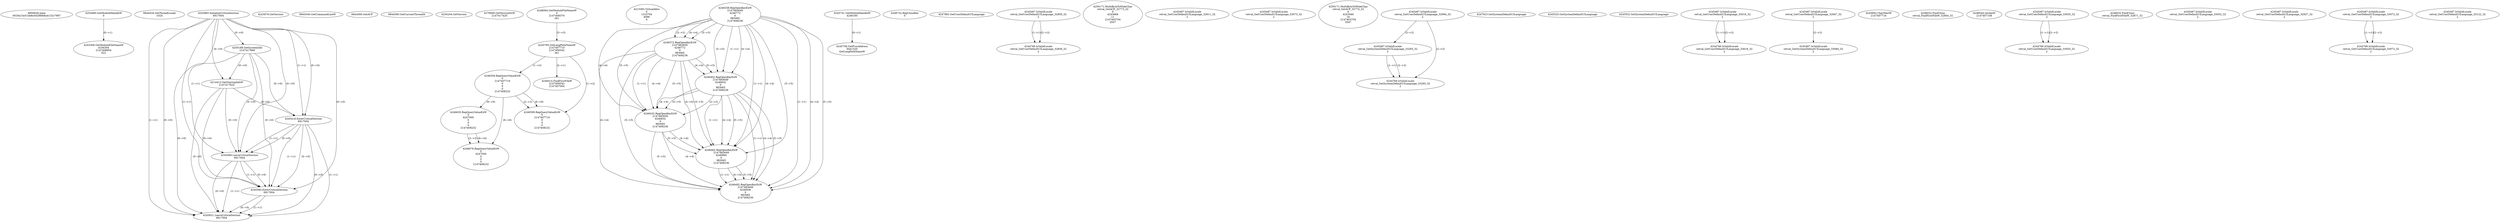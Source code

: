 // Global SCDG with merge call
digraph {
	0 [label="6850628.main
0020a15e51eb8c04296fe6a4132c7987"]
	1 [label="4254480.GetModuleHandleW
0"]
	2 [label="6844434.SetThreadLocale
1024"]
	3 [label="4243965.InitializeCriticalSection
6917004"]
	4 [label="4243979.GetVersion
"]
	5 [label="4250188.GetSystemInfo
2147417660"]
	3 -> 5 [label="(0-->0)"]
	6 [label="6844540.GetCommandLineW
"]
	7 [label="4214413.GetStartupInfoW
2147417624"]
	3 -> 7 [label="(0-->0)"]
	5 -> 7 [label="(0-->0)"]
	8 [label="6844560.GetACP
"]
	9 [label="6844580.GetCurrentThreadId
"]
	10 [label="4250204.GetVersion
"]
	11 [label="4276690.GetVersionExW
2147417420"]
	12 [label="4243306.GetModuleFileNameW
4194304
2147408904
522"]
	1 -> 12 [label="(0-->1)"]
	13 [label="4248064.GetModuleFileNameW
0
2147408370
261"]
	14 [label="4215383.VirtualAlloc
0
1310704
4096
4"]
	15 [label="4246338.RegOpenKeyExW
2147483649
4246772
0
983065
2147408236"]
	16 [label="4245741.GetModuleHandleW
4246160"]
	17 [label="4245758.GetProcAddress
9441320
GetLongPathNameW"]
	16 -> 17 [label="(0-->1)"]
	18 [label="4245785.GetLongPathNameW
2147407710
2147406542
261"]
	13 -> 18 [label="(3-->3)"]
	19 [label="4246556.RegQueryValueExW
0
2147407710
0
0
0
2147408232"]
	18 -> 19 [label="(1-->2)"]
	20 [label="4246635.RegQueryValueExW
0
4247000
0
0
0
2147408232"]
	19 -> 20 [label="(6-->6)"]
	21 [label="4246722.RegCloseKey
0"]
	22 [label="4247883.GetUserDefaultUILanguage
"]
	23 [label="4245418.EnterCriticalSection
6917004"]
	3 -> 23 [label="(1-->1)"]
	3 -> 23 [label="(0-->0)"]
	5 -> 23 [label="(0-->0)"]
	7 -> 23 [label="(0-->0)"]
	24 [label="4245469.LeaveCriticalSection
6917004"]
	3 -> 24 [label="(1-->1)"]
	23 -> 24 [label="(1-->1)"]
	3 -> 24 [label="(0-->0)"]
	5 -> 24 [label="(0-->0)"]
	7 -> 24 [label="(0-->0)"]
	23 -> 24 [label="(0-->0)"]
	25 [label="4245487.IsValidLocale
retval_GetUserDefaultUILanguage_32859_32
2"]
	26 [label="4250171.MultiByteToWideChar
retval_GetACP_32773_32
0
4243668
11
2147403704
2047"]
	27 [label="4246372.RegOpenKeyExW
2147483650
4246772
0
983065
2147408236"]
	15 -> 27 [label="(2-->2)"]
	15 -> 27 [label="(4-->4)"]
	15 -> 27 [label="(5-->5)"]
	28 [label="4246402.RegOpenKeyExW
2147483649
4246832
0
983065
2147408236"]
	15 -> 28 [label="(1-->1)"]
	15 -> 28 [label="(4-->4)"]
	27 -> 28 [label="(4-->4)"]
	15 -> 28 [label="(5-->5)"]
	27 -> 28 [label="(5-->5)"]
	29 [label="4246432.RegOpenKeyExW
2147483650
4246832
0
983065
2147408236"]
	27 -> 29 [label="(1-->1)"]
	28 -> 29 [label="(2-->2)"]
	15 -> 29 [label="(4-->4)"]
	27 -> 29 [label="(4-->4)"]
	28 -> 29 [label="(4-->4)"]
	15 -> 29 [label="(5-->5)"]
	27 -> 29 [label="(5-->5)"]
	28 -> 29 [label="(5-->5)"]
	30 [label="4246462.RegOpenKeyExW
2147483649
4246884
0
983065
2147408236"]
	15 -> 30 [label="(1-->1)"]
	28 -> 30 [label="(1-->1)"]
	15 -> 30 [label="(4-->4)"]
	27 -> 30 [label="(4-->4)"]
	28 -> 30 [label="(4-->4)"]
	29 -> 30 [label="(4-->4)"]
	15 -> 30 [label="(5-->5)"]
	27 -> 30 [label="(5-->5)"]
	28 -> 30 [label="(5-->5)"]
	29 -> 30 [label="(5-->5)"]
	31 [label="4246492.RegOpenKeyExW
2147483649
4246936
0
983065
2147408236"]
	15 -> 31 [label="(1-->1)"]
	28 -> 31 [label="(1-->1)"]
	30 -> 31 [label="(1-->1)"]
	15 -> 31 [label="(4-->4)"]
	27 -> 31 [label="(4-->4)"]
	28 -> 31 [label="(4-->4)"]
	29 -> 31 [label="(4-->4)"]
	30 -> 31 [label="(4-->4)"]
	15 -> 31 [label="(5-->5)"]
	27 -> 31 [label="(5-->5)"]
	28 -> 31 [label="(5-->5)"]
	29 -> 31 [label="(5-->5)"]
	30 -> 31 [label="(5-->5)"]
	32 [label="4245487.IsValidLocale
retval_GetUserDefaultUILanguage_32911_32
2"]
	33 [label="4246676.RegQueryValueExW
0
4247000
0
0
0
2147408232"]
	20 -> 33 [label="(2-->2)"]
	19 -> 33 [label="(6-->6)"]
	20 -> 33 [label="(6-->6)"]
	34 [label="4245487.IsValidLocale
retval_GetUserDefaultUILanguage_33073_32
2"]
	35 [label="4250171.MultiByteToWideChar
retval_GetACP_32774_32
0
4243560
16
2147403704
2047"]
	36 [label="4245487.IsValidLocale
retval_GetUserDefaultUILanguage_32994_32
2"]
	37 [label="4245580.EnterCriticalSection
6917004"]
	3 -> 37 [label="(1-->1)"]
	23 -> 37 [label="(1-->1)"]
	24 -> 37 [label="(1-->1)"]
	3 -> 37 [label="(0-->0)"]
	5 -> 37 [label="(0-->0)"]
	7 -> 37 [label="(0-->0)"]
	23 -> 37 [label="(0-->0)"]
	24 -> 37 [label="(0-->0)"]
	38 [label="4245621.LeaveCriticalSection
6917004"]
	3 -> 38 [label="(1-->1)"]
	23 -> 38 [label="(1-->1)"]
	24 -> 38 [label="(1-->1)"]
	37 -> 38 [label="(1-->1)"]
	3 -> 38 [label="(0-->0)"]
	5 -> 38 [label="(0-->0)"]
	7 -> 38 [label="(0-->0)"]
	23 -> 38 [label="(0-->0)"]
	24 -> 38 [label="(0-->0)"]
	37 -> 38 [label="(0-->0)"]
	39 [label="4247923.GetSystemDefaultUILanguage
"]
	40 [label="4245487.IsValidLocale
retval_GetSystemDefaultUILanguage_33265_32
2"]
	36 -> 40 [label="(2-->2)"]
	41 [label="4244766.IsValidLocale
retval_GetSystemDefaultUILanguage_33265_32
2"]
	40 -> 41 [label="(1-->1)"]
	36 -> 41 [label="(2-->2)"]
	40 -> 41 [label="(2-->2)"]
	42 [label="4245525.GetSystemDefaultUILanguage
"]
	43 [label="4245552.GetSystemDefaultUILanguage
"]
	44 [label="4245487.IsValidLocale
retval_GetUserDefaultUILanguage_33016_32
2"]
	45 [label="4244766.IsValidLocale
retval_GetUserDefaultUILanguage_33016_32
2"]
	44 -> 45 [label="(1-->1)"]
	44 -> 45 [label="(2-->2)"]
	46 [label="4244766.IsValidLocale
retval_GetUserDefaultUILanguage_32859_32
2"]
	25 -> 46 [label="(1-->1)"]
	25 -> 46 [label="(2-->2)"]
	47 [label="4245487.IsValidLocale
retval_GetUserDefaultUILanguage_32947_32
2"]
	48 [label="4245487.IsValidLocale
retval_GetSystemDefaultUILanguage_33084_32
2"]
	47 -> 48 [label="(2-->2)"]
	49 [label="4245683.CharNextW
2147407716"]
	50 [label="4246014.FindFirstFileW
2147406542
2147407064"]
	18 -> 50 [label="(2-->1)"]
	51 [label="4246032.FindClose
retval_FindFirstFileW_32854_32"]
	52 [label="4246044.lstrlenW
2147407108"]
	53 [label="4245487.IsValidLocale
retval_GetUserDefaultUILanguage_33055_32
2"]
	54 [label="4246032.FindClose
retval_FindFirstFileW_32871_32"]
	55 [label="4245487.IsValidLocale
retval_GetUserDefaultUILanguage_33052_32
2"]
	56 [label="4245487.IsValidLocale
retval_GetUserDefaultUILanguage_32927_32
2"]
	57 [label="4246599.RegQueryValueExW
0
2147407710
0
0
0
2147408232"]
	18 -> 57 [label="(1-->2)"]
	19 -> 57 [label="(2-->2)"]
	19 -> 57 [label="(6-->6)"]
	58 [label="4245487.IsValidLocale
retval_GetUserDefaultUILanguage_33072_32
2"]
	59 [label="4244766.IsValidLocale
retval_GetUserDefaultUILanguage_33072_32
2"]
	58 -> 59 [label="(1-->1)"]
	58 -> 59 [label="(2-->2)"]
	60 [label="4245487.IsValidLocale
retval_GetUserDefaultUILanguage_33122_32
2"]
	61 [label="4244766.IsValidLocale
retval_GetUserDefaultUILanguage_33055_32
2"]
	53 -> 61 [label="(1-->1)"]
	53 -> 61 [label="(2-->2)"]
}

